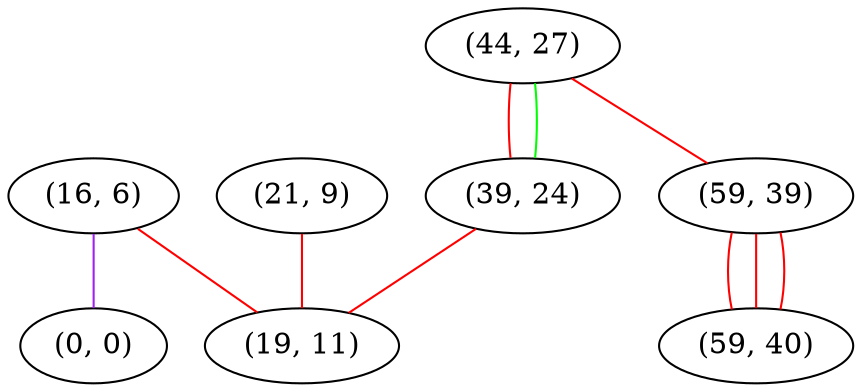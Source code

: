 graph "" {
"(16, 6)";
"(0, 0)";
"(44, 27)";
"(21, 9)";
"(39, 24)";
"(59, 39)";
"(59, 40)";
"(19, 11)";
"(16, 6)" -- "(0, 0)"  [color=purple, key=0, weight=4];
"(16, 6)" -- "(19, 11)"  [color=red, key=0, weight=1];
"(44, 27)" -- "(59, 39)"  [color=red, key=0, weight=1];
"(44, 27)" -- "(39, 24)"  [color=red, key=0, weight=1];
"(44, 27)" -- "(39, 24)"  [color=green, key=1, weight=2];
"(21, 9)" -- "(19, 11)"  [color=red, key=0, weight=1];
"(39, 24)" -- "(19, 11)"  [color=red, key=0, weight=1];
"(59, 39)" -- "(59, 40)"  [color=red, key=0, weight=1];
"(59, 39)" -- "(59, 40)"  [color=red, key=1, weight=1];
"(59, 39)" -- "(59, 40)"  [color=red, key=2, weight=1];
}
